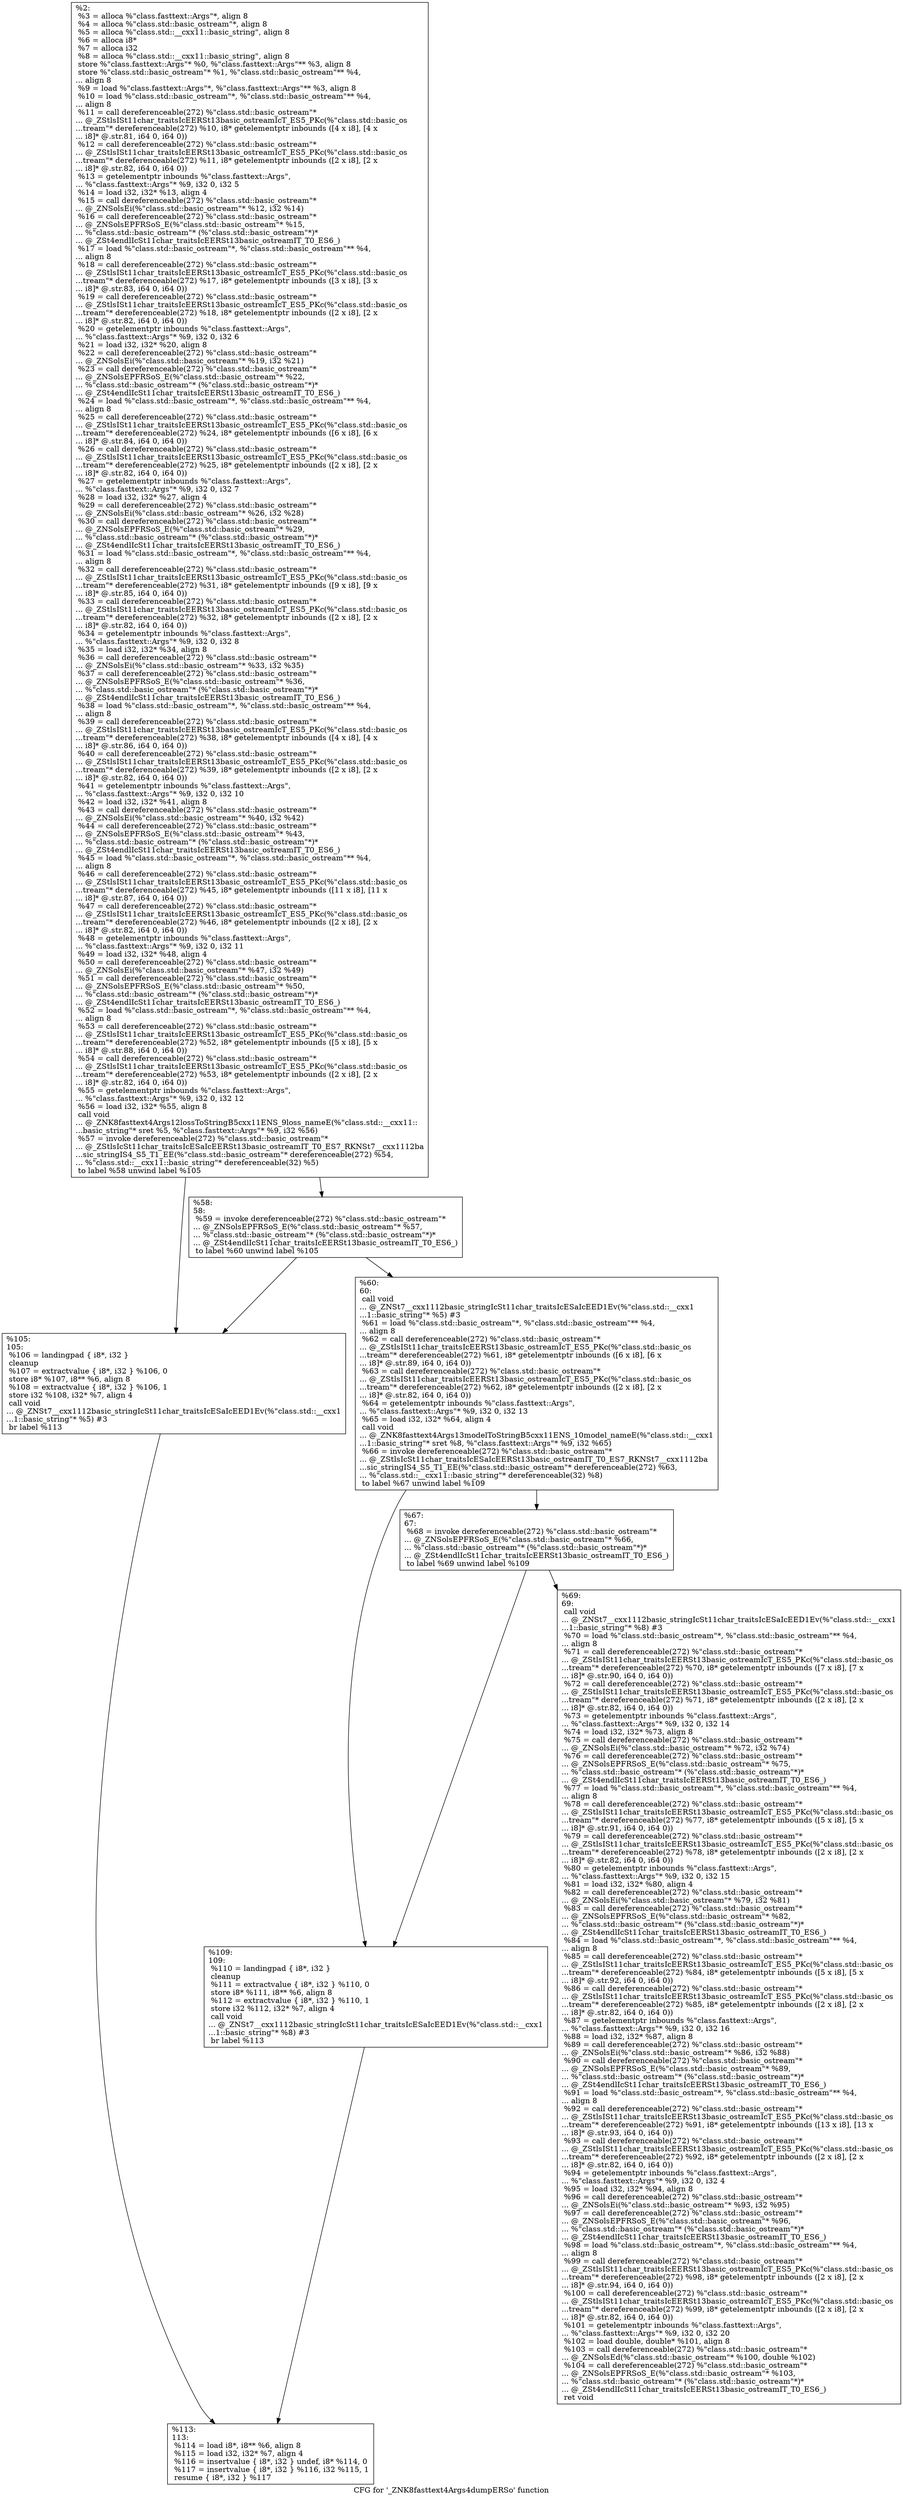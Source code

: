 digraph "CFG for '_ZNK8fasttext4Args4dumpERSo' function" {
	label="CFG for '_ZNK8fasttext4Args4dumpERSo' function";

	Node0x2068620 [shape=record,label="{%2:\l  %3 = alloca %\"class.fasttext::Args\"*, align 8\l  %4 = alloca %\"class.std::basic_ostream\"*, align 8\l  %5 = alloca %\"class.std::__cxx11::basic_string\", align 8\l  %6 = alloca i8*\l  %7 = alloca i32\l  %8 = alloca %\"class.std::__cxx11::basic_string\", align 8\l  store %\"class.fasttext::Args\"* %0, %\"class.fasttext::Args\"** %3, align 8\l  store %\"class.std::basic_ostream\"* %1, %\"class.std::basic_ostream\"** %4,\l... align 8\l  %9 = load %\"class.fasttext::Args\"*, %\"class.fasttext::Args\"** %3, align 8\l  %10 = load %\"class.std::basic_ostream\"*, %\"class.std::basic_ostream\"** %4,\l... align 8\l  %11 = call dereferenceable(272) %\"class.std::basic_ostream\"*\l... @_ZStlsISt11char_traitsIcEERSt13basic_ostreamIcT_ES5_PKc(%\"class.std::basic_os\l...tream\"* dereferenceable(272) %10, i8* getelementptr inbounds ([4 x i8], [4 x\l... i8]* @.str.81, i64 0, i64 0))\l  %12 = call dereferenceable(272) %\"class.std::basic_ostream\"*\l... @_ZStlsISt11char_traitsIcEERSt13basic_ostreamIcT_ES5_PKc(%\"class.std::basic_os\l...tream\"* dereferenceable(272) %11, i8* getelementptr inbounds ([2 x i8], [2 x\l... i8]* @.str.82, i64 0, i64 0))\l  %13 = getelementptr inbounds %\"class.fasttext::Args\",\l... %\"class.fasttext::Args\"* %9, i32 0, i32 5\l  %14 = load i32, i32* %13, align 4\l  %15 = call dereferenceable(272) %\"class.std::basic_ostream\"*\l... @_ZNSolsEi(%\"class.std::basic_ostream\"* %12, i32 %14)\l  %16 = call dereferenceable(272) %\"class.std::basic_ostream\"*\l... @_ZNSolsEPFRSoS_E(%\"class.std::basic_ostream\"* %15,\l... %\"class.std::basic_ostream\"* (%\"class.std::basic_ostream\"*)*\l... @_ZSt4endlIcSt11char_traitsIcEERSt13basic_ostreamIT_T0_ES6_)\l  %17 = load %\"class.std::basic_ostream\"*, %\"class.std::basic_ostream\"** %4,\l... align 8\l  %18 = call dereferenceable(272) %\"class.std::basic_ostream\"*\l... @_ZStlsISt11char_traitsIcEERSt13basic_ostreamIcT_ES5_PKc(%\"class.std::basic_os\l...tream\"* dereferenceable(272) %17, i8* getelementptr inbounds ([3 x i8], [3 x\l... i8]* @.str.83, i64 0, i64 0))\l  %19 = call dereferenceable(272) %\"class.std::basic_ostream\"*\l... @_ZStlsISt11char_traitsIcEERSt13basic_ostreamIcT_ES5_PKc(%\"class.std::basic_os\l...tream\"* dereferenceable(272) %18, i8* getelementptr inbounds ([2 x i8], [2 x\l... i8]* @.str.82, i64 0, i64 0))\l  %20 = getelementptr inbounds %\"class.fasttext::Args\",\l... %\"class.fasttext::Args\"* %9, i32 0, i32 6\l  %21 = load i32, i32* %20, align 8\l  %22 = call dereferenceable(272) %\"class.std::basic_ostream\"*\l... @_ZNSolsEi(%\"class.std::basic_ostream\"* %19, i32 %21)\l  %23 = call dereferenceable(272) %\"class.std::basic_ostream\"*\l... @_ZNSolsEPFRSoS_E(%\"class.std::basic_ostream\"* %22,\l... %\"class.std::basic_ostream\"* (%\"class.std::basic_ostream\"*)*\l... @_ZSt4endlIcSt11char_traitsIcEERSt13basic_ostreamIT_T0_ES6_)\l  %24 = load %\"class.std::basic_ostream\"*, %\"class.std::basic_ostream\"** %4,\l... align 8\l  %25 = call dereferenceable(272) %\"class.std::basic_ostream\"*\l... @_ZStlsISt11char_traitsIcEERSt13basic_ostreamIcT_ES5_PKc(%\"class.std::basic_os\l...tream\"* dereferenceable(272) %24, i8* getelementptr inbounds ([6 x i8], [6 x\l... i8]* @.str.84, i64 0, i64 0))\l  %26 = call dereferenceable(272) %\"class.std::basic_ostream\"*\l... @_ZStlsISt11char_traitsIcEERSt13basic_ostreamIcT_ES5_PKc(%\"class.std::basic_os\l...tream\"* dereferenceable(272) %25, i8* getelementptr inbounds ([2 x i8], [2 x\l... i8]* @.str.82, i64 0, i64 0))\l  %27 = getelementptr inbounds %\"class.fasttext::Args\",\l... %\"class.fasttext::Args\"* %9, i32 0, i32 7\l  %28 = load i32, i32* %27, align 4\l  %29 = call dereferenceable(272) %\"class.std::basic_ostream\"*\l... @_ZNSolsEi(%\"class.std::basic_ostream\"* %26, i32 %28)\l  %30 = call dereferenceable(272) %\"class.std::basic_ostream\"*\l... @_ZNSolsEPFRSoS_E(%\"class.std::basic_ostream\"* %29,\l... %\"class.std::basic_ostream\"* (%\"class.std::basic_ostream\"*)*\l... @_ZSt4endlIcSt11char_traitsIcEERSt13basic_ostreamIT_T0_ES6_)\l  %31 = load %\"class.std::basic_ostream\"*, %\"class.std::basic_ostream\"** %4,\l... align 8\l  %32 = call dereferenceable(272) %\"class.std::basic_ostream\"*\l... @_ZStlsISt11char_traitsIcEERSt13basic_ostreamIcT_ES5_PKc(%\"class.std::basic_os\l...tream\"* dereferenceable(272) %31, i8* getelementptr inbounds ([9 x i8], [9 x\l... i8]* @.str.85, i64 0, i64 0))\l  %33 = call dereferenceable(272) %\"class.std::basic_ostream\"*\l... @_ZStlsISt11char_traitsIcEERSt13basic_ostreamIcT_ES5_PKc(%\"class.std::basic_os\l...tream\"* dereferenceable(272) %32, i8* getelementptr inbounds ([2 x i8], [2 x\l... i8]* @.str.82, i64 0, i64 0))\l  %34 = getelementptr inbounds %\"class.fasttext::Args\",\l... %\"class.fasttext::Args\"* %9, i32 0, i32 8\l  %35 = load i32, i32* %34, align 8\l  %36 = call dereferenceable(272) %\"class.std::basic_ostream\"*\l... @_ZNSolsEi(%\"class.std::basic_ostream\"* %33, i32 %35)\l  %37 = call dereferenceable(272) %\"class.std::basic_ostream\"*\l... @_ZNSolsEPFRSoS_E(%\"class.std::basic_ostream\"* %36,\l... %\"class.std::basic_ostream\"* (%\"class.std::basic_ostream\"*)*\l... @_ZSt4endlIcSt11char_traitsIcEERSt13basic_ostreamIT_T0_ES6_)\l  %38 = load %\"class.std::basic_ostream\"*, %\"class.std::basic_ostream\"** %4,\l... align 8\l  %39 = call dereferenceable(272) %\"class.std::basic_ostream\"*\l... @_ZStlsISt11char_traitsIcEERSt13basic_ostreamIcT_ES5_PKc(%\"class.std::basic_os\l...tream\"* dereferenceable(272) %38, i8* getelementptr inbounds ([4 x i8], [4 x\l... i8]* @.str.86, i64 0, i64 0))\l  %40 = call dereferenceable(272) %\"class.std::basic_ostream\"*\l... @_ZStlsISt11char_traitsIcEERSt13basic_ostreamIcT_ES5_PKc(%\"class.std::basic_os\l...tream\"* dereferenceable(272) %39, i8* getelementptr inbounds ([2 x i8], [2 x\l... i8]* @.str.82, i64 0, i64 0))\l  %41 = getelementptr inbounds %\"class.fasttext::Args\",\l... %\"class.fasttext::Args\"* %9, i32 0, i32 10\l  %42 = load i32, i32* %41, align 8\l  %43 = call dereferenceable(272) %\"class.std::basic_ostream\"*\l... @_ZNSolsEi(%\"class.std::basic_ostream\"* %40, i32 %42)\l  %44 = call dereferenceable(272) %\"class.std::basic_ostream\"*\l... @_ZNSolsEPFRSoS_E(%\"class.std::basic_ostream\"* %43,\l... %\"class.std::basic_ostream\"* (%\"class.std::basic_ostream\"*)*\l... @_ZSt4endlIcSt11char_traitsIcEERSt13basic_ostreamIT_T0_ES6_)\l  %45 = load %\"class.std::basic_ostream\"*, %\"class.std::basic_ostream\"** %4,\l... align 8\l  %46 = call dereferenceable(272) %\"class.std::basic_ostream\"*\l... @_ZStlsISt11char_traitsIcEERSt13basic_ostreamIcT_ES5_PKc(%\"class.std::basic_os\l...tream\"* dereferenceable(272) %45, i8* getelementptr inbounds ([11 x i8], [11 x\l... i8]* @.str.87, i64 0, i64 0))\l  %47 = call dereferenceable(272) %\"class.std::basic_ostream\"*\l... @_ZStlsISt11char_traitsIcEERSt13basic_ostreamIcT_ES5_PKc(%\"class.std::basic_os\l...tream\"* dereferenceable(272) %46, i8* getelementptr inbounds ([2 x i8], [2 x\l... i8]* @.str.82, i64 0, i64 0))\l  %48 = getelementptr inbounds %\"class.fasttext::Args\",\l... %\"class.fasttext::Args\"* %9, i32 0, i32 11\l  %49 = load i32, i32* %48, align 4\l  %50 = call dereferenceable(272) %\"class.std::basic_ostream\"*\l... @_ZNSolsEi(%\"class.std::basic_ostream\"* %47, i32 %49)\l  %51 = call dereferenceable(272) %\"class.std::basic_ostream\"*\l... @_ZNSolsEPFRSoS_E(%\"class.std::basic_ostream\"* %50,\l... %\"class.std::basic_ostream\"* (%\"class.std::basic_ostream\"*)*\l... @_ZSt4endlIcSt11char_traitsIcEERSt13basic_ostreamIT_T0_ES6_)\l  %52 = load %\"class.std::basic_ostream\"*, %\"class.std::basic_ostream\"** %4,\l... align 8\l  %53 = call dereferenceable(272) %\"class.std::basic_ostream\"*\l... @_ZStlsISt11char_traitsIcEERSt13basic_ostreamIcT_ES5_PKc(%\"class.std::basic_os\l...tream\"* dereferenceable(272) %52, i8* getelementptr inbounds ([5 x i8], [5 x\l... i8]* @.str.88, i64 0, i64 0))\l  %54 = call dereferenceable(272) %\"class.std::basic_ostream\"*\l... @_ZStlsISt11char_traitsIcEERSt13basic_ostreamIcT_ES5_PKc(%\"class.std::basic_os\l...tream\"* dereferenceable(272) %53, i8* getelementptr inbounds ([2 x i8], [2 x\l... i8]* @.str.82, i64 0, i64 0))\l  %55 = getelementptr inbounds %\"class.fasttext::Args\",\l... %\"class.fasttext::Args\"* %9, i32 0, i32 12\l  %56 = load i32, i32* %55, align 8\l  call void\l... @_ZNK8fasttext4Args12lossToStringB5cxx11ENS_9loss_nameE(%\"class.std::__cxx11::\l...basic_string\"* sret %5, %\"class.fasttext::Args\"* %9, i32 %56)\l  %57 = invoke dereferenceable(272) %\"class.std::basic_ostream\"*\l... @_ZStlsIcSt11char_traitsIcESaIcEERSt13basic_ostreamIT_T0_ES7_RKNSt7__cxx1112ba\l...sic_stringIS4_S5_T1_EE(%\"class.std::basic_ostream\"* dereferenceable(272) %54,\l... %\"class.std::__cxx11::basic_string\"* dereferenceable(32) %5)\l          to label %58 unwind label %105\l}"];
	Node0x2068620 -> Node0x206ba30;
	Node0x2068620 -> Node0x206ba80;
	Node0x206ba30 [shape=record,label="{%58:\l58:                                               \l  %59 = invoke dereferenceable(272) %\"class.std::basic_ostream\"*\l... @_ZNSolsEPFRSoS_E(%\"class.std::basic_ostream\"* %57,\l... %\"class.std::basic_ostream\"* (%\"class.std::basic_ostream\"*)*\l... @_ZSt4endlIcSt11char_traitsIcEERSt13basic_ostreamIT_T0_ES6_)\l          to label %60 unwind label %105\l}"];
	Node0x206ba30 -> Node0x206bbf0;
	Node0x206ba30 -> Node0x206ba80;
	Node0x206bbf0 [shape=record,label="{%60:\l60:                                               \l  call void\l... @_ZNSt7__cxx1112basic_stringIcSt11char_traitsIcESaIcEED1Ev(%\"class.std::__cxx1\l...1::basic_string\"* %5) #3\l  %61 = load %\"class.std::basic_ostream\"*, %\"class.std::basic_ostream\"** %4,\l... align 8\l  %62 = call dereferenceable(272) %\"class.std::basic_ostream\"*\l... @_ZStlsISt11char_traitsIcEERSt13basic_ostreamIcT_ES5_PKc(%\"class.std::basic_os\l...tream\"* dereferenceable(272) %61, i8* getelementptr inbounds ([6 x i8], [6 x\l... i8]* @.str.89, i64 0, i64 0))\l  %63 = call dereferenceable(272) %\"class.std::basic_ostream\"*\l... @_ZStlsISt11char_traitsIcEERSt13basic_ostreamIcT_ES5_PKc(%\"class.std::basic_os\l...tream\"* dereferenceable(272) %62, i8* getelementptr inbounds ([2 x i8], [2 x\l... i8]* @.str.82, i64 0, i64 0))\l  %64 = getelementptr inbounds %\"class.fasttext::Args\",\l... %\"class.fasttext::Args\"* %9, i32 0, i32 13\l  %65 = load i32, i32* %64, align 4\l  call void\l... @_ZNK8fasttext4Args13modelToStringB5cxx11ENS_10model_nameE(%\"class.std::__cxx1\l...1::basic_string\"* sret %8, %\"class.fasttext::Args\"* %9, i32 %65)\l  %66 = invoke dereferenceable(272) %\"class.std::basic_ostream\"*\l... @_ZStlsIcSt11char_traitsIcESaIcEERSt13basic_ostreamIT_T0_ES7_RKNSt7__cxx1112ba\l...sic_stringIS4_S5_T1_EE(%\"class.std::basic_ostream\"* dereferenceable(272) %63,\l... %\"class.std::__cxx11::basic_string\"* dereferenceable(32) %8)\l          to label %67 unwind label %109\l}"];
	Node0x206bbf0 -> Node0x206c210;
	Node0x206bbf0 -> Node0x206c360;
	Node0x206c210 [shape=record,label="{%67:\l67:                                               \l  %68 = invoke dereferenceable(272) %\"class.std::basic_ostream\"*\l... @_ZNSolsEPFRSoS_E(%\"class.std::basic_ostream\"* %66,\l... %\"class.std::basic_ostream\"* (%\"class.std::basic_ostream\"*)*\l... @_ZSt4endlIcSt11char_traitsIcEERSt13basic_ostreamIT_T0_ES6_)\l          to label %69 unwind label %109\l}"];
	Node0x206c210 -> Node0x206c510;
	Node0x206c210 -> Node0x206c360;
	Node0x206c510 [shape=record,label="{%69:\l69:                                               \l  call void\l... @_ZNSt7__cxx1112basic_stringIcSt11char_traitsIcESaIcEED1Ev(%\"class.std::__cxx1\l...1::basic_string\"* %8) #3\l  %70 = load %\"class.std::basic_ostream\"*, %\"class.std::basic_ostream\"** %4,\l... align 8\l  %71 = call dereferenceable(272) %\"class.std::basic_ostream\"*\l... @_ZStlsISt11char_traitsIcEERSt13basic_ostreamIcT_ES5_PKc(%\"class.std::basic_os\l...tream\"* dereferenceable(272) %70, i8* getelementptr inbounds ([7 x i8], [7 x\l... i8]* @.str.90, i64 0, i64 0))\l  %72 = call dereferenceable(272) %\"class.std::basic_ostream\"*\l... @_ZStlsISt11char_traitsIcEERSt13basic_ostreamIcT_ES5_PKc(%\"class.std::basic_os\l...tream\"* dereferenceable(272) %71, i8* getelementptr inbounds ([2 x i8], [2 x\l... i8]* @.str.82, i64 0, i64 0))\l  %73 = getelementptr inbounds %\"class.fasttext::Args\",\l... %\"class.fasttext::Args\"* %9, i32 0, i32 14\l  %74 = load i32, i32* %73, align 8\l  %75 = call dereferenceable(272) %\"class.std::basic_ostream\"*\l... @_ZNSolsEi(%\"class.std::basic_ostream\"* %72, i32 %74)\l  %76 = call dereferenceable(272) %\"class.std::basic_ostream\"*\l... @_ZNSolsEPFRSoS_E(%\"class.std::basic_ostream\"* %75,\l... %\"class.std::basic_ostream\"* (%\"class.std::basic_ostream\"*)*\l... @_ZSt4endlIcSt11char_traitsIcEERSt13basic_ostreamIT_T0_ES6_)\l  %77 = load %\"class.std::basic_ostream\"*, %\"class.std::basic_ostream\"** %4,\l... align 8\l  %78 = call dereferenceable(272) %\"class.std::basic_ostream\"*\l... @_ZStlsISt11char_traitsIcEERSt13basic_ostreamIcT_ES5_PKc(%\"class.std::basic_os\l...tream\"* dereferenceable(272) %77, i8* getelementptr inbounds ([5 x i8], [5 x\l... i8]* @.str.91, i64 0, i64 0))\l  %79 = call dereferenceable(272) %\"class.std::basic_ostream\"*\l... @_ZStlsISt11char_traitsIcEERSt13basic_ostreamIcT_ES5_PKc(%\"class.std::basic_os\l...tream\"* dereferenceable(272) %78, i8* getelementptr inbounds ([2 x i8], [2 x\l... i8]* @.str.82, i64 0, i64 0))\l  %80 = getelementptr inbounds %\"class.fasttext::Args\",\l... %\"class.fasttext::Args\"* %9, i32 0, i32 15\l  %81 = load i32, i32* %80, align 4\l  %82 = call dereferenceable(272) %\"class.std::basic_ostream\"*\l... @_ZNSolsEi(%\"class.std::basic_ostream\"* %79, i32 %81)\l  %83 = call dereferenceable(272) %\"class.std::basic_ostream\"*\l... @_ZNSolsEPFRSoS_E(%\"class.std::basic_ostream\"* %82,\l... %\"class.std::basic_ostream\"* (%\"class.std::basic_ostream\"*)*\l... @_ZSt4endlIcSt11char_traitsIcEERSt13basic_ostreamIT_T0_ES6_)\l  %84 = load %\"class.std::basic_ostream\"*, %\"class.std::basic_ostream\"** %4,\l... align 8\l  %85 = call dereferenceable(272) %\"class.std::basic_ostream\"*\l... @_ZStlsISt11char_traitsIcEERSt13basic_ostreamIcT_ES5_PKc(%\"class.std::basic_os\l...tream\"* dereferenceable(272) %84, i8* getelementptr inbounds ([5 x i8], [5 x\l... i8]* @.str.92, i64 0, i64 0))\l  %86 = call dereferenceable(272) %\"class.std::basic_ostream\"*\l... @_ZStlsISt11char_traitsIcEERSt13basic_ostreamIcT_ES5_PKc(%\"class.std::basic_os\l...tream\"* dereferenceable(272) %85, i8* getelementptr inbounds ([2 x i8], [2 x\l... i8]* @.str.82, i64 0, i64 0))\l  %87 = getelementptr inbounds %\"class.fasttext::Args\",\l... %\"class.fasttext::Args\"* %9, i32 0, i32 16\l  %88 = load i32, i32* %87, align 8\l  %89 = call dereferenceable(272) %\"class.std::basic_ostream\"*\l... @_ZNSolsEi(%\"class.std::basic_ostream\"* %86, i32 %88)\l  %90 = call dereferenceable(272) %\"class.std::basic_ostream\"*\l... @_ZNSolsEPFRSoS_E(%\"class.std::basic_ostream\"* %89,\l... %\"class.std::basic_ostream\"* (%\"class.std::basic_ostream\"*)*\l... @_ZSt4endlIcSt11char_traitsIcEERSt13basic_ostreamIT_T0_ES6_)\l  %91 = load %\"class.std::basic_ostream\"*, %\"class.std::basic_ostream\"** %4,\l... align 8\l  %92 = call dereferenceable(272) %\"class.std::basic_ostream\"*\l... @_ZStlsISt11char_traitsIcEERSt13basic_ostreamIcT_ES5_PKc(%\"class.std::basic_os\l...tream\"* dereferenceable(272) %91, i8* getelementptr inbounds ([13 x i8], [13 x\l... i8]* @.str.93, i64 0, i64 0))\l  %93 = call dereferenceable(272) %\"class.std::basic_ostream\"*\l... @_ZStlsISt11char_traitsIcEERSt13basic_ostreamIcT_ES5_PKc(%\"class.std::basic_os\l...tream\"* dereferenceable(272) %92, i8* getelementptr inbounds ([2 x i8], [2 x\l... i8]* @.str.82, i64 0, i64 0))\l  %94 = getelementptr inbounds %\"class.fasttext::Args\",\l... %\"class.fasttext::Args\"* %9, i32 0, i32 4\l  %95 = load i32, i32* %94, align 8\l  %96 = call dereferenceable(272) %\"class.std::basic_ostream\"*\l... @_ZNSolsEi(%\"class.std::basic_ostream\"* %93, i32 %95)\l  %97 = call dereferenceable(272) %\"class.std::basic_ostream\"*\l... @_ZNSolsEPFRSoS_E(%\"class.std::basic_ostream\"* %96,\l... %\"class.std::basic_ostream\"* (%\"class.std::basic_ostream\"*)*\l... @_ZSt4endlIcSt11char_traitsIcEERSt13basic_ostreamIT_T0_ES6_)\l  %98 = load %\"class.std::basic_ostream\"*, %\"class.std::basic_ostream\"** %4,\l... align 8\l  %99 = call dereferenceable(272) %\"class.std::basic_ostream\"*\l... @_ZStlsISt11char_traitsIcEERSt13basic_ostreamIcT_ES5_PKc(%\"class.std::basic_os\l...tream\"* dereferenceable(272) %98, i8* getelementptr inbounds ([2 x i8], [2 x\l... i8]* @.str.94, i64 0, i64 0))\l  %100 = call dereferenceable(272) %\"class.std::basic_ostream\"*\l... @_ZStlsISt11char_traitsIcEERSt13basic_ostreamIcT_ES5_PKc(%\"class.std::basic_os\l...tream\"* dereferenceable(272) %99, i8* getelementptr inbounds ([2 x i8], [2 x\l... i8]* @.str.82, i64 0, i64 0))\l  %101 = getelementptr inbounds %\"class.fasttext::Args\",\l... %\"class.fasttext::Args\"* %9, i32 0, i32 20\l  %102 = load double, double* %101, align 8\l  %103 = call dereferenceable(272) %\"class.std::basic_ostream\"*\l... @_ZNSolsEd(%\"class.std::basic_ostream\"* %100, double %102)\l  %104 = call dereferenceable(272) %\"class.std::basic_ostream\"*\l... @_ZNSolsEPFRSoS_E(%\"class.std::basic_ostream\"* %103,\l... %\"class.std::basic_ostream\"* (%\"class.std::basic_ostream\"*)*\l... @_ZSt4endlIcSt11char_traitsIcEERSt13basic_ostreamIT_T0_ES6_)\l  ret void\l}"];
	Node0x206ba80 [shape=record,label="{%105:\l105:                                              \l  %106 = landingpad \{ i8*, i32 \}\l          cleanup\l  %107 = extractvalue \{ i8*, i32 \} %106, 0\l  store i8* %107, i8** %6, align 8\l  %108 = extractvalue \{ i8*, i32 \} %106, 1\l  store i32 %108, i32* %7, align 4\l  call void\l... @_ZNSt7__cxx1112basic_stringIcSt11char_traitsIcESaIcEED1Ev(%\"class.std::__cxx1\l...1::basic_string\"* %5) #3\l  br label %113\l}"];
	Node0x206ba80 -> Node0x206e5e0;
	Node0x206c360 [shape=record,label="{%109:\l109:                                              \l  %110 = landingpad \{ i8*, i32 \}\l          cleanup\l  %111 = extractvalue \{ i8*, i32 \} %110, 0\l  store i8* %111, i8** %6, align 8\l  %112 = extractvalue \{ i8*, i32 \} %110, 1\l  store i32 %112, i32* %7, align 4\l  call void\l... @_ZNSt7__cxx1112basic_stringIcSt11char_traitsIcESaIcEED1Ev(%\"class.std::__cxx1\l...1::basic_string\"* %8) #3\l  br label %113\l}"];
	Node0x206c360 -> Node0x206e5e0;
	Node0x206e5e0 [shape=record,label="{%113:\l113:                                              \l  %114 = load i8*, i8** %6, align 8\l  %115 = load i32, i32* %7, align 4\l  %116 = insertvalue \{ i8*, i32 \} undef, i8* %114, 0\l  %117 = insertvalue \{ i8*, i32 \} %116, i32 %115, 1\l  resume \{ i8*, i32 \} %117\l}"];
}

